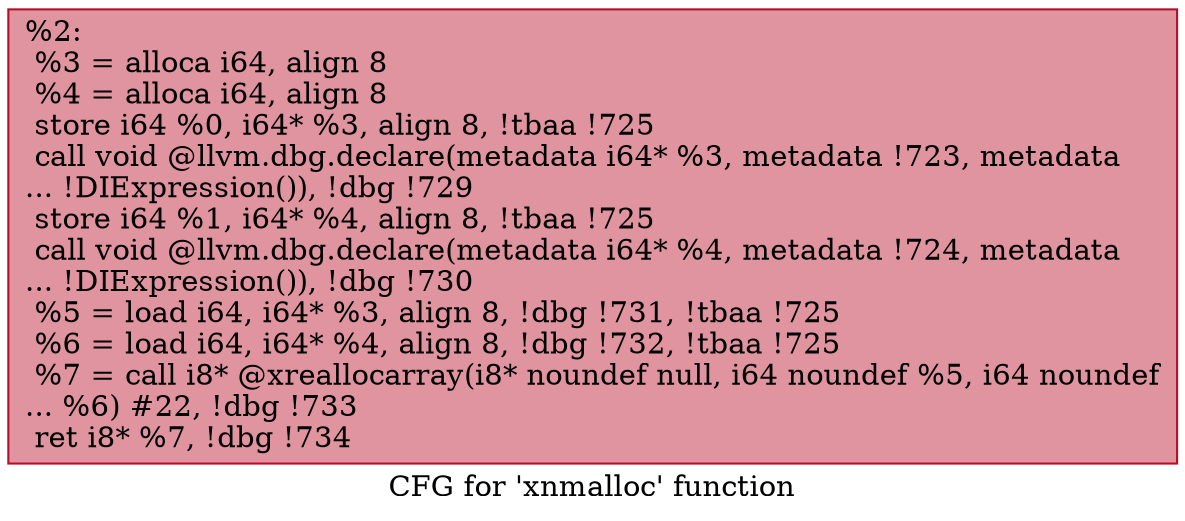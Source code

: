 digraph "CFG for 'xnmalloc' function" {
	label="CFG for 'xnmalloc' function";

	Node0x1124c00 [shape=record,color="#b70d28ff", style=filled, fillcolor="#b70d2870",label="{%2:\l  %3 = alloca i64, align 8\l  %4 = alloca i64, align 8\l  store i64 %0, i64* %3, align 8, !tbaa !725\l  call void @llvm.dbg.declare(metadata i64* %3, metadata !723, metadata\l... !DIExpression()), !dbg !729\l  store i64 %1, i64* %4, align 8, !tbaa !725\l  call void @llvm.dbg.declare(metadata i64* %4, metadata !724, metadata\l... !DIExpression()), !dbg !730\l  %5 = load i64, i64* %3, align 8, !dbg !731, !tbaa !725\l  %6 = load i64, i64* %4, align 8, !dbg !732, !tbaa !725\l  %7 = call i8* @xreallocarray(i8* noundef null, i64 noundef %5, i64 noundef\l... %6) #22, !dbg !733\l  ret i8* %7, !dbg !734\l}"];
}
